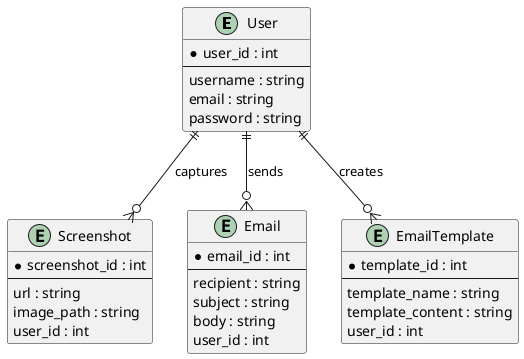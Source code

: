 @startuml
entity "User" {
  * user_id : int
  --
  username : string
  email : string
  password : string
}

entity "Screenshot" {
  * screenshot_id : int
  --
  url : string
  image_path : string
  user_id : int
}

entity "Email" {
  * email_id : int
  --
  recipient : string
  subject : string
  body : string
  user_id : int
}

entity "EmailTemplate" {
  * template_id : int
  --
  template_name : string
  template_content : string
  user_id : int
}

User ||--o{ Screenshot : "captures"
User ||--o{ Email : "sends"
User ||--o{ EmailTemplate : "creates"
@enduml